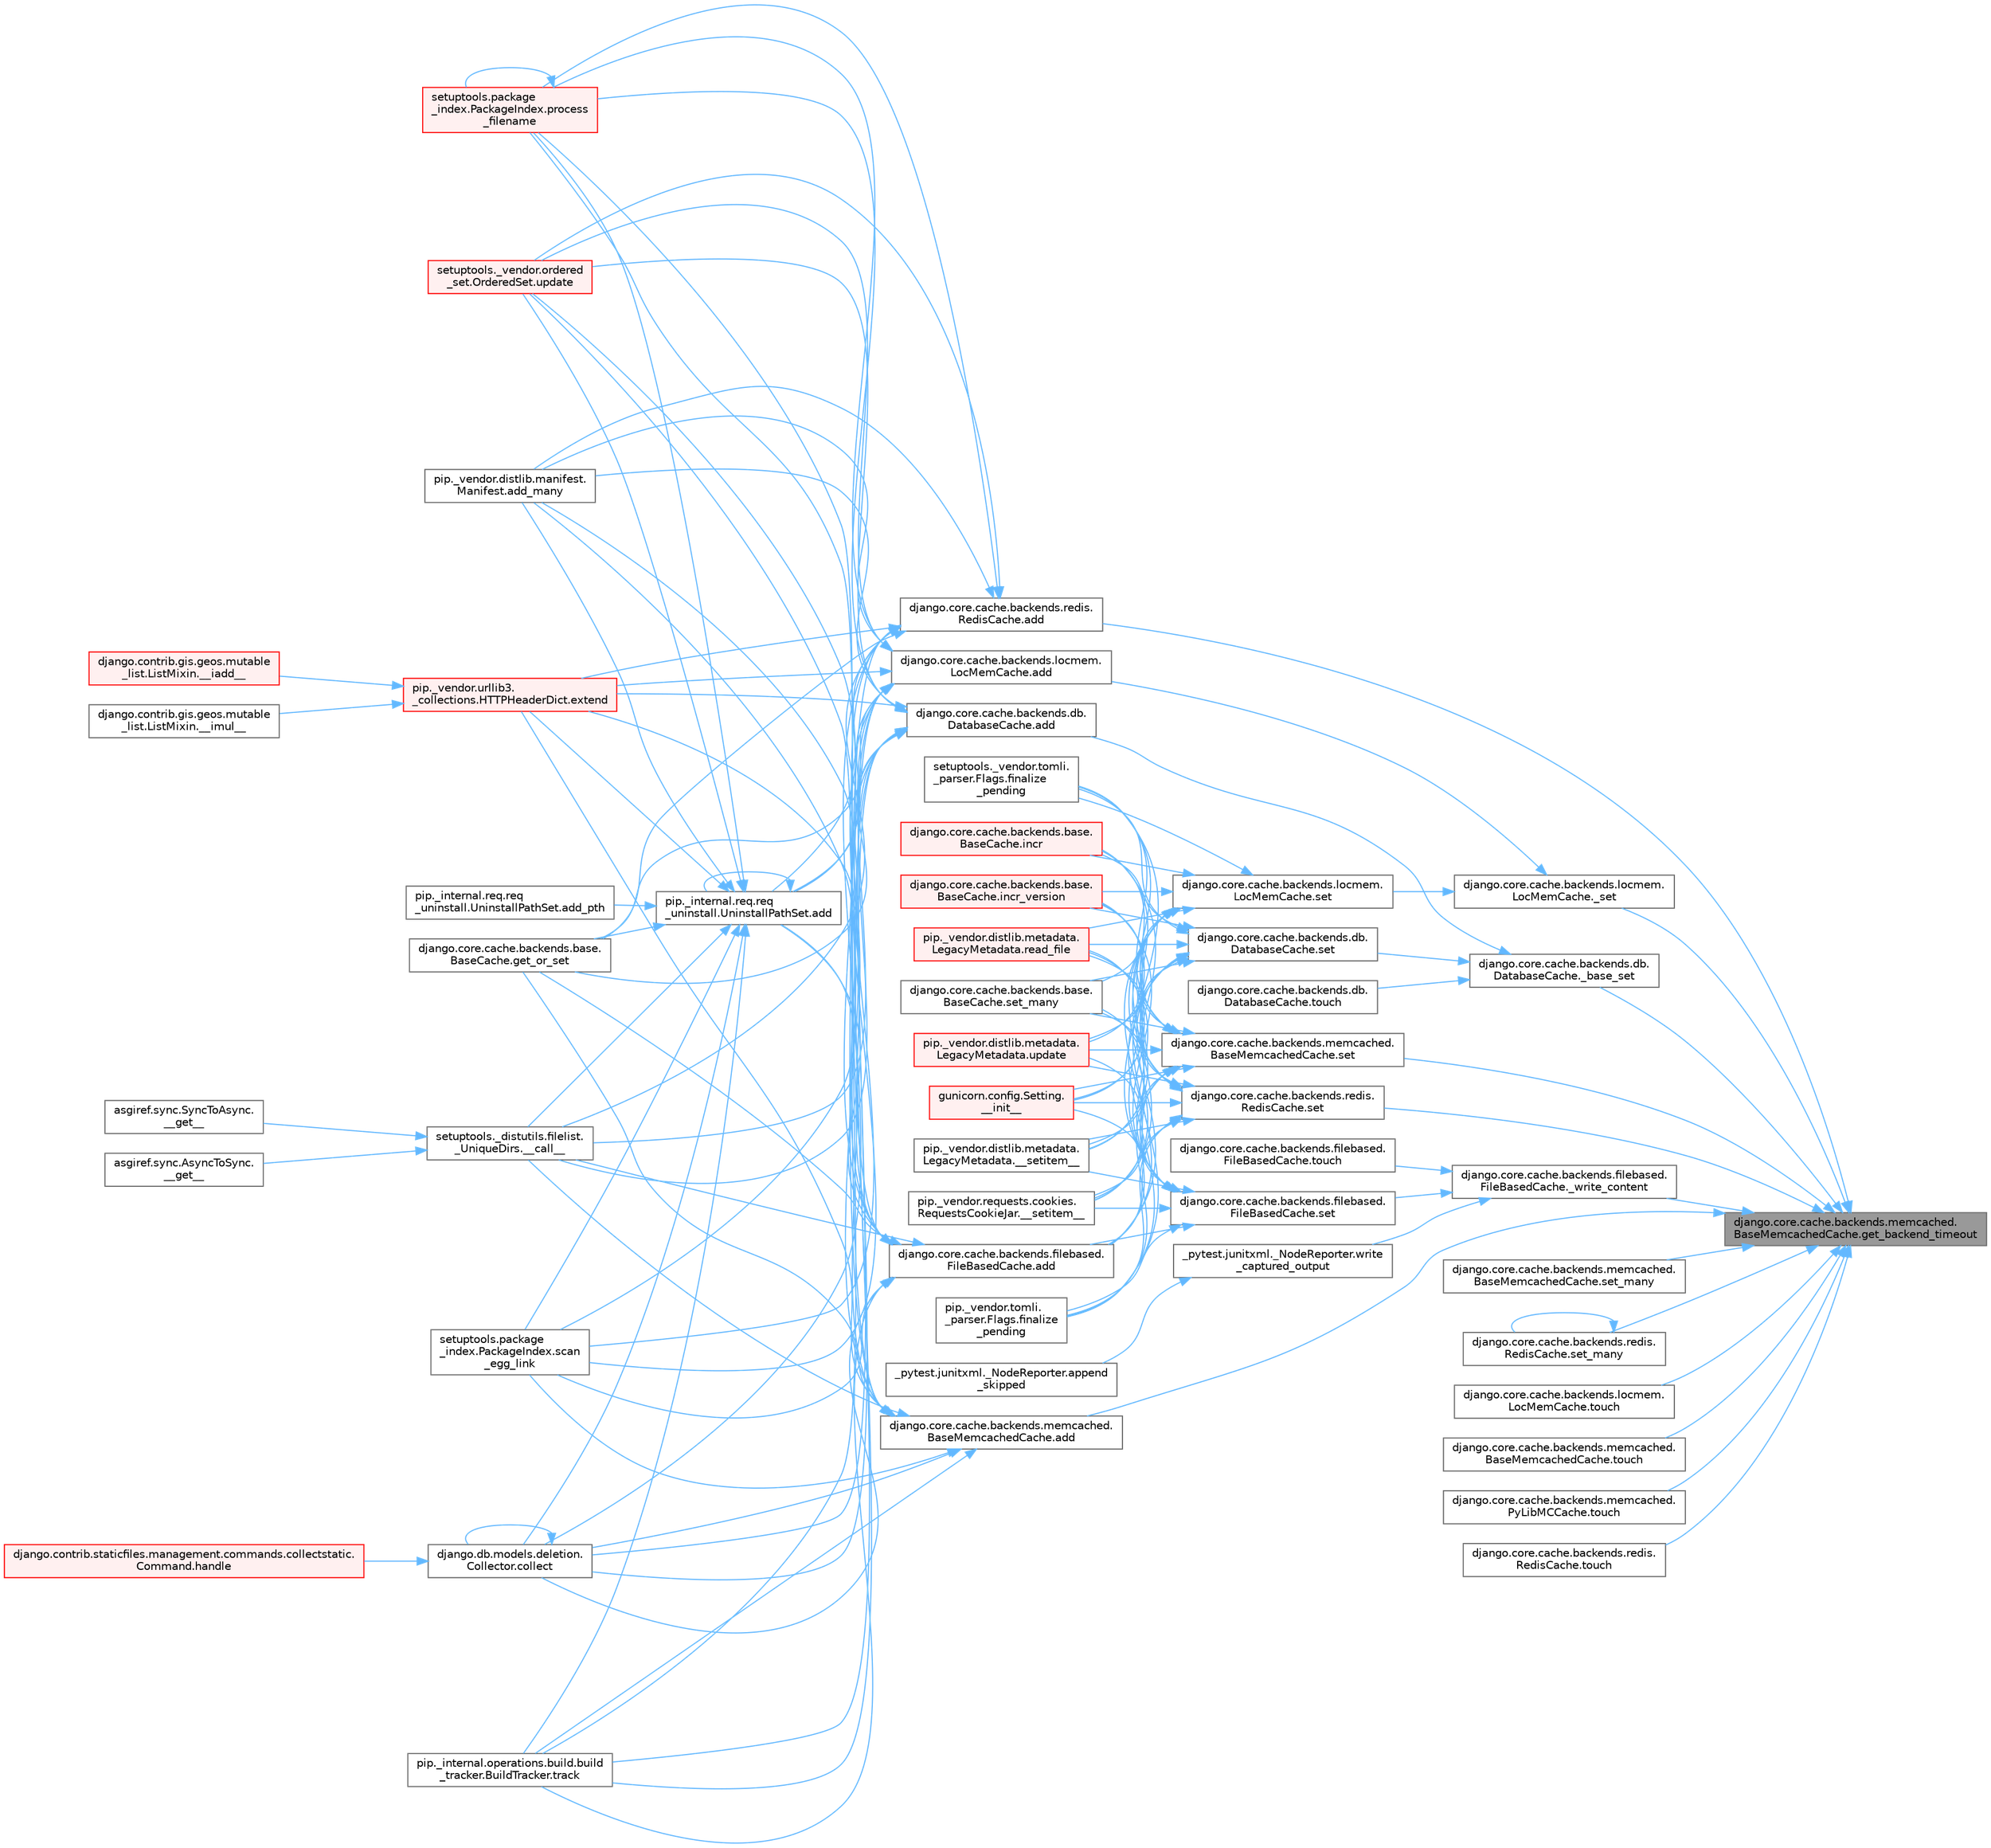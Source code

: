 digraph "django.core.cache.backends.memcached.BaseMemcachedCache.get_backend_timeout"
{
 // LATEX_PDF_SIZE
  bgcolor="transparent";
  edge [fontname=Helvetica,fontsize=10,labelfontname=Helvetica,labelfontsize=10];
  node [fontname=Helvetica,fontsize=10,shape=box,height=0.2,width=0.4];
  rankdir="RL";
  Node1 [id="Node000001",label="django.core.cache.backends.memcached.\lBaseMemcachedCache.get_backend_timeout",height=0.2,width=0.4,color="gray40", fillcolor="grey60", style="filled", fontcolor="black",tooltip=" "];
  Node1 -> Node2 [id="edge1_Node000001_Node000002",dir="back",color="steelblue1",style="solid",tooltip=" "];
  Node2 [id="Node000002",label="django.core.cache.backends.db.\lDatabaseCache._base_set",height=0.2,width=0.4,color="grey40", fillcolor="white", style="filled",URL="$classdjango_1_1core_1_1cache_1_1backends_1_1db_1_1_database_cache.html#a5a74e2110e88f8da063c0d32789104ab",tooltip=" "];
  Node2 -> Node3 [id="edge2_Node000002_Node000003",dir="back",color="steelblue1",style="solid",tooltip=" "];
  Node3 [id="Node000003",label="django.core.cache.backends.db.\lDatabaseCache.add",height=0.2,width=0.4,color="grey40", fillcolor="white", style="filled",URL="$classdjango_1_1core_1_1cache_1_1backends_1_1db_1_1_database_cache.html#a6196dda2bfd9eca834ecd81a7a217ec4",tooltip=" "];
  Node3 -> Node4 [id="edge3_Node000003_Node000004",dir="back",color="steelblue1",style="solid",tooltip=" "];
  Node4 [id="Node000004",label="setuptools._distutils.filelist.\l_UniqueDirs.__call__",height=0.2,width=0.4,color="grey40", fillcolor="white", style="filled",URL="$classsetuptools_1_1__distutils_1_1filelist_1_1___unique_dirs.html#ae93f93be227a359a5acb33f43588be38",tooltip=" "];
  Node4 -> Node5 [id="edge4_Node000004_Node000005",dir="back",color="steelblue1",style="solid",tooltip=" "];
  Node5 [id="Node000005",label="asgiref.sync.AsyncToSync.\l__get__",height=0.2,width=0.4,color="grey40", fillcolor="white", style="filled",URL="$classasgiref_1_1sync_1_1_async_to_sync.html#a23e9ef7a73da98dad9e3f4e65846969b",tooltip=" "];
  Node4 -> Node6 [id="edge5_Node000004_Node000006",dir="back",color="steelblue1",style="solid",tooltip=" "];
  Node6 [id="Node000006",label="asgiref.sync.SyncToAsync.\l__get__",height=0.2,width=0.4,color="grey40", fillcolor="white", style="filled",URL="$classasgiref_1_1sync_1_1_sync_to_async.html#aebdfbe3f01079a529fd2f39810597381",tooltip=" "];
  Node3 -> Node7 [id="edge6_Node000003_Node000007",dir="back",color="steelblue1",style="solid",tooltip=" "];
  Node7 [id="Node000007",label="pip._internal.req.req\l_uninstall.UninstallPathSet.add",height=0.2,width=0.4,color="grey40", fillcolor="white", style="filled",URL="$classpip_1_1__internal_1_1req_1_1req__uninstall_1_1_uninstall_path_set.html#ad34a919f45b9c89e6b0d59ec0d24ba4c",tooltip=" "];
  Node7 -> Node4 [id="edge7_Node000007_Node000004",dir="back",color="steelblue1",style="solid",tooltip=" "];
  Node7 -> Node7 [id="edge8_Node000007_Node000007",dir="back",color="steelblue1",style="solid",tooltip=" "];
  Node7 -> Node8 [id="edge9_Node000007_Node000008",dir="back",color="steelblue1",style="solid",tooltip=" "];
  Node8 [id="Node000008",label="pip._vendor.distlib.manifest.\lManifest.add_many",height=0.2,width=0.4,color="grey40", fillcolor="white", style="filled",URL="$classpip_1_1__vendor_1_1distlib_1_1manifest_1_1_manifest.html#aedd3a1430fdbbc656b0c203b798ad944",tooltip=" "];
  Node7 -> Node9 [id="edge10_Node000007_Node000009",dir="back",color="steelblue1",style="solid",tooltip=" "];
  Node9 [id="Node000009",label="pip._internal.req.req\l_uninstall.UninstallPathSet.add_pth",height=0.2,width=0.4,color="grey40", fillcolor="white", style="filled",URL="$classpip_1_1__internal_1_1req_1_1req__uninstall_1_1_uninstall_path_set.html#acb8c02978237383b83ebcb96f5892418",tooltip=" "];
  Node7 -> Node10 [id="edge11_Node000007_Node000010",dir="back",color="steelblue1",style="solid",tooltip=" "];
  Node10 [id="Node000010",label="django.db.models.deletion.\lCollector.collect",height=0.2,width=0.4,color="grey40", fillcolor="white", style="filled",URL="$classdjango_1_1db_1_1models_1_1deletion_1_1_collector.html#ae6d2a061dcb129755a51ced6ab45edad",tooltip=" "];
  Node10 -> Node10 [id="edge12_Node000010_Node000010",dir="back",color="steelblue1",style="solid",tooltip=" "];
  Node10 -> Node11 [id="edge13_Node000010_Node000011",dir="back",color="steelblue1",style="solid",tooltip=" "];
  Node11 [id="Node000011",label="django.contrib.staticfiles.management.commands.collectstatic.\lCommand.handle",height=0.2,width=0.4,color="red", fillcolor="#FFF0F0", style="filled",URL="$classdjango_1_1contrib_1_1staticfiles_1_1management_1_1commands_1_1collectstatic_1_1_command.html#a77042fe151f5e5c26990bdd187c9f21e",tooltip=" "];
  Node7 -> Node270 [id="edge14_Node000007_Node000270",dir="back",color="steelblue1",style="solid",tooltip=" "];
  Node270 [id="Node000270",label="pip._vendor.urllib3.\l_collections.HTTPHeaderDict.extend",height=0.2,width=0.4,color="red", fillcolor="#FFF0F0", style="filled",URL="$classpip_1_1__vendor_1_1urllib3_1_1__collections_1_1_h_t_t_p_header_dict.html#a2e1d7729c6ade1c90e37914063295d1f",tooltip=" "];
  Node270 -> Node271 [id="edge15_Node000270_Node000271",dir="back",color="steelblue1",style="solid",tooltip=" "];
  Node271 [id="Node000271",label="django.contrib.gis.geos.mutable\l_list.ListMixin.__iadd__",height=0.2,width=0.4,color="red", fillcolor="#FFF0F0", style="filled",URL="$classdjango_1_1contrib_1_1gis_1_1geos_1_1mutable__list_1_1_list_mixin.html#a892ce7a768206faf1d6150c2d2faf64f",tooltip=" "];
  Node270 -> Node273 [id="edge16_Node000270_Node000273",dir="back",color="steelblue1",style="solid",tooltip=" "];
  Node273 [id="Node000273",label="django.contrib.gis.geos.mutable\l_list.ListMixin.__imul__",height=0.2,width=0.4,color="grey40", fillcolor="white", style="filled",URL="$classdjango_1_1contrib_1_1gis_1_1geos_1_1mutable__list_1_1_list_mixin.html#aa1f26122b3cd1330a9489e8efd2b7ecf",tooltip=" "];
  Node7 -> Node750 [id="edge17_Node000007_Node000750",dir="back",color="steelblue1",style="solid",tooltip=" "];
  Node750 [id="Node000750",label="django.core.cache.backends.base.\lBaseCache.get_or_set",height=0.2,width=0.4,color="grey40", fillcolor="white", style="filled",URL="$classdjango_1_1core_1_1cache_1_1backends_1_1base_1_1_base_cache.html#ac478d532b4c2b74987f49ff8291e5343",tooltip=" "];
  Node7 -> Node751 [id="edge18_Node000007_Node000751",dir="back",color="steelblue1",style="solid",tooltip=" "];
  Node751 [id="Node000751",label="setuptools.package\l_index.PackageIndex.process\l_filename",height=0.2,width=0.4,color="red", fillcolor="#FFF0F0", style="filled",URL="$classsetuptools_1_1package__index_1_1_package_index.html#ab04da07ff3d457892f53ca1e671514cc",tooltip=" "];
  Node751 -> Node751 [id="edge19_Node000751_Node000751",dir="back",color="steelblue1",style="solid",tooltip=" "];
  Node7 -> Node760 [id="edge20_Node000007_Node000760",dir="back",color="steelblue1",style="solid",tooltip=" "];
  Node760 [id="Node000760",label="setuptools.package\l_index.PackageIndex.scan\l_egg_link",height=0.2,width=0.4,color="grey40", fillcolor="white", style="filled",URL="$classsetuptools_1_1package__index_1_1_package_index.html#a96dd6026fe8fc64412e12229e6188bc6",tooltip=" "];
  Node7 -> Node761 [id="edge21_Node000007_Node000761",dir="back",color="steelblue1",style="solid",tooltip=" "];
  Node761 [id="Node000761",label="pip._internal.operations.build.build\l_tracker.BuildTracker.track",height=0.2,width=0.4,color="grey40", fillcolor="white", style="filled",URL="$classpip_1_1__internal_1_1operations_1_1build_1_1build__tracker_1_1_build_tracker.html#a394d42a69664a5949488bfdfa79a8a1d",tooltip=" "];
  Node7 -> Node762 [id="edge22_Node000007_Node000762",dir="back",color="steelblue1",style="solid",tooltip=" "];
  Node762 [id="Node000762",label="setuptools._vendor.ordered\l_set.OrderedSet.update",height=0.2,width=0.4,color="red", fillcolor="#FFF0F0", style="filled",URL="$classsetuptools_1_1__vendor_1_1ordered__set_1_1_ordered_set.html#ad65452f0c741c86dce23bcba0a55c04e",tooltip=" "];
  Node3 -> Node8 [id="edge23_Node000003_Node000008",dir="back",color="steelblue1",style="solid",tooltip=" "];
  Node3 -> Node10 [id="edge24_Node000003_Node000010",dir="back",color="steelblue1",style="solid",tooltip=" "];
  Node3 -> Node270 [id="edge25_Node000003_Node000270",dir="back",color="steelblue1",style="solid",tooltip=" "];
  Node3 -> Node750 [id="edge26_Node000003_Node000750",dir="back",color="steelblue1",style="solid",tooltip=" "];
  Node3 -> Node751 [id="edge27_Node000003_Node000751",dir="back",color="steelblue1",style="solid",tooltip=" "];
  Node3 -> Node760 [id="edge28_Node000003_Node000760",dir="back",color="steelblue1",style="solid",tooltip=" "];
  Node3 -> Node761 [id="edge29_Node000003_Node000761",dir="back",color="steelblue1",style="solid",tooltip=" "];
  Node3 -> Node762 [id="edge30_Node000003_Node000762",dir="back",color="steelblue1",style="solid",tooltip=" "];
  Node2 -> Node2528 [id="edge31_Node000002_Node002528",dir="back",color="steelblue1",style="solid",tooltip=" "];
  Node2528 [id="Node002528",label="django.core.cache.backends.db.\lDatabaseCache.set",height=0.2,width=0.4,color="grey40", fillcolor="white", style="filled",URL="$classdjango_1_1core_1_1cache_1_1backends_1_1db_1_1_database_cache.html#af7feb1b77937214a7d9b5698e4e0bb29",tooltip=" "];
  Node2528 -> Node784 [id="edge32_Node002528_Node000784",dir="back",color="steelblue1",style="solid",tooltip=" "];
  Node784 [id="Node000784",label="gunicorn.config.Setting.\l__init__",height=0.2,width=0.4,color="red", fillcolor="#FFF0F0", style="filled",URL="$classgunicorn_1_1config_1_1_setting.html#aca1cb2d38bdd9b92194f85913daaaa53",tooltip=" "];
  Node2528 -> Node785 [id="edge33_Node002528_Node000785",dir="back",color="steelblue1",style="solid",tooltip=" "];
  Node785 [id="Node000785",label="pip._vendor.distlib.metadata.\lLegacyMetadata.__setitem__",height=0.2,width=0.4,color="grey40", fillcolor="white", style="filled",URL="$classpip_1_1__vendor_1_1distlib_1_1metadata_1_1_legacy_metadata.html#ab82e88a698ec57bd9f8ac873948a3802",tooltip=" "];
  Node2528 -> Node786 [id="edge34_Node002528_Node000786",dir="back",color="steelblue1",style="solid",tooltip=" "];
  Node786 [id="Node000786",label="pip._vendor.requests.cookies.\lRequestsCookieJar.__setitem__",height=0.2,width=0.4,color="grey40", fillcolor="white", style="filled",URL="$classpip_1_1__vendor_1_1requests_1_1cookies_1_1_requests_cookie_jar.html#a795f42fede709c520cc7c2452cdceeb9",tooltip=" "];
  Node2528 -> Node787 [id="edge35_Node002528_Node000787",dir="back",color="steelblue1",style="solid",tooltip=" "];
  Node787 [id="Node000787",label="django.core.cache.backends.filebased.\lFileBasedCache.add",height=0.2,width=0.4,color="grey40", fillcolor="white", style="filled",URL="$classdjango_1_1core_1_1cache_1_1backends_1_1filebased_1_1_file_based_cache.html#a2f380fb404bde29c82c6169465ee1391",tooltip=" "];
  Node787 -> Node4 [id="edge36_Node000787_Node000004",dir="back",color="steelblue1",style="solid",tooltip=" "];
  Node787 -> Node7 [id="edge37_Node000787_Node000007",dir="back",color="steelblue1",style="solid",tooltip=" "];
  Node787 -> Node8 [id="edge38_Node000787_Node000008",dir="back",color="steelblue1",style="solid",tooltip=" "];
  Node787 -> Node10 [id="edge39_Node000787_Node000010",dir="back",color="steelblue1",style="solid",tooltip=" "];
  Node787 -> Node270 [id="edge40_Node000787_Node000270",dir="back",color="steelblue1",style="solid",tooltip=" "];
  Node787 -> Node750 [id="edge41_Node000787_Node000750",dir="back",color="steelblue1",style="solid",tooltip=" "];
  Node787 -> Node751 [id="edge42_Node000787_Node000751",dir="back",color="steelblue1",style="solid",tooltip=" "];
  Node787 -> Node760 [id="edge43_Node000787_Node000760",dir="back",color="steelblue1",style="solid",tooltip=" "];
  Node787 -> Node761 [id="edge44_Node000787_Node000761",dir="back",color="steelblue1",style="solid",tooltip=" "];
  Node787 -> Node762 [id="edge45_Node000787_Node000762",dir="back",color="steelblue1",style="solid",tooltip=" "];
  Node2528 -> Node788 [id="edge46_Node002528_Node000788",dir="back",color="steelblue1",style="solid",tooltip=" "];
  Node788 [id="Node000788",label="pip._vendor.tomli.\l_parser.Flags.finalize\l_pending",height=0.2,width=0.4,color="grey40", fillcolor="white", style="filled",URL="$classpip_1_1__vendor_1_1tomli_1_1__parser_1_1_flags.html#a1930c0bd50ceafa1db786d83b8cccd4a",tooltip=" "];
  Node2528 -> Node789 [id="edge47_Node002528_Node000789",dir="back",color="steelblue1",style="solid",tooltip=" "];
  Node789 [id="Node000789",label="setuptools._vendor.tomli.\l_parser.Flags.finalize\l_pending",height=0.2,width=0.4,color="grey40", fillcolor="white", style="filled",URL="$classsetuptools_1_1__vendor_1_1tomli_1_1__parser_1_1_flags.html#a5d7c62898586672de935990ed6f4a7e1",tooltip=" "];
  Node2528 -> Node790 [id="edge48_Node002528_Node000790",dir="back",color="steelblue1",style="solid",tooltip=" "];
  Node790 [id="Node000790",label="django.core.cache.backends.base.\lBaseCache.incr",height=0.2,width=0.4,color="red", fillcolor="#FFF0F0", style="filled",URL="$classdjango_1_1core_1_1cache_1_1backends_1_1base_1_1_base_cache.html#ab502f06a18e16d3d1495fdf1dca28831",tooltip=" "];
  Node2528 -> Node314 [id="edge49_Node002528_Node000314",dir="back",color="steelblue1",style="solid",tooltip=" "];
  Node314 [id="Node000314",label="django.core.cache.backends.base.\lBaseCache.incr_version",height=0.2,width=0.4,color="red", fillcolor="#FFF0F0", style="filled",URL="$classdjango_1_1core_1_1cache_1_1backends_1_1base_1_1_base_cache.html#a3ac7d74ffcfca67e2afee86ecf858b34",tooltip=" "];
  Node2528 -> Node793 [id="edge50_Node002528_Node000793",dir="back",color="steelblue1",style="solid",tooltip=" "];
  Node793 [id="Node000793",label="pip._vendor.distlib.metadata.\lLegacyMetadata.read_file",height=0.2,width=0.4,color="red", fillcolor="#FFF0F0", style="filled",URL="$classpip_1_1__vendor_1_1distlib_1_1metadata_1_1_legacy_metadata.html#ab45a644b4204b8e049a9584d0be7193e",tooltip=" "];
  Node2528 -> Node1150 [id="edge51_Node002528_Node001150",dir="back",color="steelblue1",style="solid",tooltip=" "];
  Node1150 [id="Node001150",label="django.core.cache.backends.base.\lBaseCache.set_many",height=0.2,width=0.4,color="grey40", fillcolor="white", style="filled",URL="$classdjango_1_1core_1_1cache_1_1backends_1_1base_1_1_base_cache.html#a148a79bde32c256a462b4a55b1d8b659",tooltip=" "];
  Node2528 -> Node1151 [id="edge52_Node002528_Node001151",dir="back",color="steelblue1",style="solid",tooltip=" "];
  Node1151 [id="Node001151",label="pip._vendor.distlib.metadata.\lLegacyMetadata.update",height=0.2,width=0.4,color="red", fillcolor="#FFF0F0", style="filled",URL="$classpip_1_1__vendor_1_1distlib_1_1metadata_1_1_legacy_metadata.html#aefa482c1aa5db626eda875a4a1941995",tooltip=" "];
  Node2 -> Node2535 [id="edge53_Node000002_Node002535",dir="back",color="steelblue1",style="solid",tooltip=" "];
  Node2535 [id="Node002535",label="django.core.cache.backends.db.\lDatabaseCache.touch",height=0.2,width=0.4,color="grey40", fillcolor="white", style="filled",URL="$classdjango_1_1core_1_1cache_1_1backends_1_1db_1_1_database_cache.html#a6fad7ac5344791e29bf238e03a2a5d75",tooltip=" "];
  Node1 -> Node3180 [id="edge54_Node000001_Node003180",dir="back",color="steelblue1",style="solid",tooltip=" "];
  Node3180 [id="Node003180",label="django.core.cache.backends.locmem.\lLocMemCache._set",height=0.2,width=0.4,color="grey40", fillcolor="white", style="filled",URL="$classdjango_1_1core_1_1cache_1_1backends_1_1locmem_1_1_loc_mem_cache.html#ab9cee357e6913c83895c5a3ac3690f44",tooltip=" "];
  Node3180 -> Node2504 [id="edge55_Node003180_Node002504",dir="back",color="steelblue1",style="solid",tooltip=" "];
  Node2504 [id="Node002504",label="django.core.cache.backends.locmem.\lLocMemCache.add",height=0.2,width=0.4,color="grey40", fillcolor="white", style="filled",URL="$classdjango_1_1core_1_1cache_1_1backends_1_1locmem_1_1_loc_mem_cache.html#a6c454b0a21a7ef56bac23c2c47a767a9",tooltip=" "];
  Node2504 -> Node4 [id="edge56_Node002504_Node000004",dir="back",color="steelblue1",style="solid",tooltip=" "];
  Node2504 -> Node7 [id="edge57_Node002504_Node000007",dir="back",color="steelblue1",style="solid",tooltip=" "];
  Node2504 -> Node8 [id="edge58_Node002504_Node000008",dir="back",color="steelblue1",style="solid",tooltip=" "];
  Node2504 -> Node10 [id="edge59_Node002504_Node000010",dir="back",color="steelblue1",style="solid",tooltip=" "];
  Node2504 -> Node270 [id="edge60_Node002504_Node000270",dir="back",color="steelblue1",style="solid",tooltip=" "];
  Node2504 -> Node750 [id="edge61_Node002504_Node000750",dir="back",color="steelblue1",style="solid",tooltip=" "];
  Node2504 -> Node751 [id="edge62_Node002504_Node000751",dir="back",color="steelblue1",style="solid",tooltip=" "];
  Node2504 -> Node760 [id="edge63_Node002504_Node000760",dir="back",color="steelblue1",style="solid",tooltip=" "];
  Node2504 -> Node761 [id="edge64_Node002504_Node000761",dir="back",color="steelblue1",style="solid",tooltip=" "];
  Node2504 -> Node762 [id="edge65_Node002504_Node000762",dir="back",color="steelblue1",style="solid",tooltip=" "];
  Node3180 -> Node2530 [id="edge66_Node003180_Node002530",dir="back",color="steelblue1",style="solid",tooltip=" "];
  Node2530 [id="Node002530",label="django.core.cache.backends.locmem.\lLocMemCache.set",height=0.2,width=0.4,color="grey40", fillcolor="white", style="filled",URL="$classdjango_1_1core_1_1cache_1_1backends_1_1locmem_1_1_loc_mem_cache.html#a257e45a1dc910ee163a95cabdb410e9e",tooltip=" "];
  Node2530 -> Node784 [id="edge67_Node002530_Node000784",dir="back",color="steelblue1",style="solid",tooltip=" "];
  Node2530 -> Node785 [id="edge68_Node002530_Node000785",dir="back",color="steelblue1",style="solid",tooltip=" "];
  Node2530 -> Node786 [id="edge69_Node002530_Node000786",dir="back",color="steelblue1",style="solid",tooltip=" "];
  Node2530 -> Node787 [id="edge70_Node002530_Node000787",dir="back",color="steelblue1",style="solid",tooltip=" "];
  Node2530 -> Node788 [id="edge71_Node002530_Node000788",dir="back",color="steelblue1",style="solid",tooltip=" "];
  Node2530 -> Node789 [id="edge72_Node002530_Node000789",dir="back",color="steelblue1",style="solid",tooltip=" "];
  Node2530 -> Node790 [id="edge73_Node002530_Node000790",dir="back",color="steelblue1",style="solid",tooltip=" "];
  Node2530 -> Node314 [id="edge74_Node002530_Node000314",dir="back",color="steelblue1",style="solid",tooltip=" "];
  Node2530 -> Node793 [id="edge75_Node002530_Node000793",dir="back",color="steelblue1",style="solid",tooltip=" "];
  Node2530 -> Node1150 [id="edge76_Node002530_Node001150",dir="back",color="steelblue1",style="solid",tooltip=" "];
  Node2530 -> Node1151 [id="edge77_Node002530_Node001151",dir="back",color="steelblue1",style="solid",tooltip=" "];
  Node1 -> Node3181 [id="edge78_Node000001_Node003181",dir="back",color="steelblue1",style="solid",tooltip=" "];
  Node3181 [id="Node003181",label="django.core.cache.backends.filebased.\lFileBasedCache._write_content",height=0.2,width=0.4,color="grey40", fillcolor="white", style="filled",URL="$classdjango_1_1core_1_1cache_1_1backends_1_1filebased_1_1_file_based_cache.html#a86b29921d0ce2457dc0a7a6beaa6fddd",tooltip=" "];
  Node3181 -> Node783 [id="edge79_Node003181_Node000783",dir="back",color="steelblue1",style="solid",tooltip=" "];
  Node783 [id="Node000783",label="django.core.cache.backends.filebased.\lFileBasedCache.set",height=0.2,width=0.4,color="grey40", fillcolor="white", style="filled",URL="$classdjango_1_1core_1_1cache_1_1backends_1_1filebased_1_1_file_based_cache.html#a7c5292a9ab120424eeaf5fe254366ca6",tooltip=" "];
  Node783 -> Node784 [id="edge80_Node000783_Node000784",dir="back",color="steelblue1",style="solid",tooltip=" "];
  Node783 -> Node785 [id="edge81_Node000783_Node000785",dir="back",color="steelblue1",style="solid",tooltip=" "];
  Node783 -> Node786 [id="edge82_Node000783_Node000786",dir="back",color="steelblue1",style="solid",tooltip=" "];
  Node783 -> Node787 [id="edge83_Node000783_Node000787",dir="back",color="steelblue1",style="solid",tooltip=" "];
  Node783 -> Node788 [id="edge84_Node000783_Node000788",dir="back",color="steelblue1",style="solid",tooltip=" "];
  Node783 -> Node789 [id="edge85_Node000783_Node000789",dir="back",color="steelblue1",style="solid",tooltip=" "];
  Node783 -> Node790 [id="edge86_Node000783_Node000790",dir="back",color="steelblue1",style="solid",tooltip=" "];
  Node783 -> Node314 [id="edge87_Node000783_Node000314",dir="back",color="steelblue1",style="solid",tooltip=" "];
  Node783 -> Node793 [id="edge88_Node000783_Node000793",dir="back",color="steelblue1",style="solid",tooltip=" "];
  Node783 -> Node1150 [id="edge89_Node000783_Node001150",dir="back",color="steelblue1",style="solid",tooltip=" "];
  Node783 -> Node1151 [id="edge90_Node000783_Node001151",dir="back",color="steelblue1",style="solid",tooltip=" "];
  Node3181 -> Node2502 [id="edge91_Node003181_Node002502",dir="back",color="steelblue1",style="solid",tooltip=" "];
  Node2502 [id="Node002502",label="django.core.cache.backends.filebased.\lFileBasedCache.touch",height=0.2,width=0.4,color="grey40", fillcolor="white", style="filled",URL="$classdjango_1_1core_1_1cache_1_1backends_1_1filebased_1_1_file_based_cache.html#ac2a0031a190feb092445232e16c1a18c",tooltip=" "];
  Node3181 -> Node2891 [id="edge92_Node003181_Node002891",dir="back",color="steelblue1",style="solid",tooltip=" "];
  Node2891 [id="Node002891",label="_pytest.junitxml._NodeReporter.write\l_captured_output",height=0.2,width=0.4,color="grey40", fillcolor="white", style="filled",URL="$class__pytest_1_1junitxml_1_1___node_reporter.html#a554ff0133e02ee18c1a5bfc52b24ea81",tooltip=" "];
  Node2891 -> Node883 [id="edge93_Node002891_Node000883",dir="back",color="steelblue1",style="solid",tooltip=" "];
  Node883 [id="Node000883",label="_pytest.junitxml._NodeReporter.append\l_skipped",height=0.2,width=0.4,color="grey40", fillcolor="white", style="filled",URL="$class__pytest_1_1junitxml_1_1___node_reporter.html#ab97f89cb32bf7b82613026daaba742f4",tooltip=" "];
  Node1 -> Node2505 [id="edge94_Node000001_Node002505",dir="back",color="steelblue1",style="solid",tooltip=" "];
  Node2505 [id="Node002505",label="django.core.cache.backends.memcached.\lBaseMemcachedCache.add",height=0.2,width=0.4,color="grey40", fillcolor="white", style="filled",URL="$classdjango_1_1core_1_1cache_1_1backends_1_1memcached_1_1_base_memcached_cache.html#a1d7675623ea665a0ee0748173eeb0a38",tooltip=" "];
  Node2505 -> Node4 [id="edge95_Node002505_Node000004",dir="back",color="steelblue1",style="solid",tooltip=" "];
  Node2505 -> Node7 [id="edge96_Node002505_Node000007",dir="back",color="steelblue1",style="solid",tooltip=" "];
  Node2505 -> Node8 [id="edge97_Node002505_Node000008",dir="back",color="steelblue1",style="solid",tooltip=" "];
  Node2505 -> Node10 [id="edge98_Node002505_Node000010",dir="back",color="steelblue1",style="solid",tooltip=" "];
  Node2505 -> Node270 [id="edge99_Node002505_Node000270",dir="back",color="steelblue1",style="solid",tooltip=" "];
  Node2505 -> Node750 [id="edge100_Node002505_Node000750",dir="back",color="steelblue1",style="solid",tooltip=" "];
  Node2505 -> Node751 [id="edge101_Node002505_Node000751",dir="back",color="steelblue1",style="solid",tooltip=" "];
  Node2505 -> Node760 [id="edge102_Node002505_Node000760",dir="back",color="steelblue1",style="solid",tooltip=" "];
  Node2505 -> Node761 [id="edge103_Node002505_Node000761",dir="back",color="steelblue1",style="solid",tooltip=" "];
  Node2505 -> Node762 [id="edge104_Node002505_Node000762",dir="back",color="steelblue1",style="solid",tooltip=" "];
  Node1 -> Node2506 [id="edge105_Node000001_Node002506",dir="back",color="steelblue1",style="solid",tooltip=" "];
  Node2506 [id="Node002506",label="django.core.cache.backends.redis.\lRedisCache.add",height=0.2,width=0.4,color="grey40", fillcolor="white", style="filled",URL="$classdjango_1_1core_1_1cache_1_1backends_1_1redis_1_1_redis_cache.html#a5d4d6507b2a2647f876da5c964cb73c2",tooltip=" "];
  Node2506 -> Node4 [id="edge106_Node002506_Node000004",dir="back",color="steelblue1",style="solid",tooltip=" "];
  Node2506 -> Node7 [id="edge107_Node002506_Node000007",dir="back",color="steelblue1",style="solid",tooltip=" "];
  Node2506 -> Node8 [id="edge108_Node002506_Node000008",dir="back",color="steelblue1",style="solid",tooltip=" "];
  Node2506 -> Node10 [id="edge109_Node002506_Node000010",dir="back",color="steelblue1",style="solid",tooltip=" "];
  Node2506 -> Node270 [id="edge110_Node002506_Node000270",dir="back",color="steelblue1",style="solid",tooltip=" "];
  Node2506 -> Node750 [id="edge111_Node002506_Node000750",dir="back",color="steelblue1",style="solid",tooltip=" "];
  Node2506 -> Node751 [id="edge112_Node002506_Node000751",dir="back",color="steelblue1",style="solid",tooltip=" "];
  Node2506 -> Node760 [id="edge113_Node002506_Node000760",dir="back",color="steelblue1",style="solid",tooltip=" "];
  Node2506 -> Node761 [id="edge114_Node002506_Node000761",dir="back",color="steelblue1",style="solid",tooltip=" "];
  Node2506 -> Node762 [id="edge115_Node002506_Node000762",dir="back",color="steelblue1",style="solid",tooltip=" "];
  Node1 -> Node2531 [id="edge116_Node000001_Node002531",dir="back",color="steelblue1",style="solid",tooltip=" "];
  Node2531 [id="Node002531",label="django.core.cache.backends.memcached.\lBaseMemcachedCache.set",height=0.2,width=0.4,color="grey40", fillcolor="white", style="filled",URL="$classdjango_1_1core_1_1cache_1_1backends_1_1memcached_1_1_base_memcached_cache.html#a68a6d2285de9be70c8ab56944733c2c1",tooltip=" "];
  Node2531 -> Node784 [id="edge117_Node002531_Node000784",dir="back",color="steelblue1",style="solid",tooltip=" "];
  Node2531 -> Node785 [id="edge118_Node002531_Node000785",dir="back",color="steelblue1",style="solid",tooltip=" "];
  Node2531 -> Node786 [id="edge119_Node002531_Node000786",dir="back",color="steelblue1",style="solid",tooltip=" "];
  Node2531 -> Node787 [id="edge120_Node002531_Node000787",dir="back",color="steelblue1",style="solid",tooltip=" "];
  Node2531 -> Node788 [id="edge121_Node002531_Node000788",dir="back",color="steelblue1",style="solid",tooltip=" "];
  Node2531 -> Node789 [id="edge122_Node002531_Node000789",dir="back",color="steelblue1",style="solid",tooltip=" "];
  Node2531 -> Node790 [id="edge123_Node002531_Node000790",dir="back",color="steelblue1",style="solid",tooltip=" "];
  Node2531 -> Node314 [id="edge124_Node002531_Node000314",dir="back",color="steelblue1",style="solid",tooltip=" "];
  Node2531 -> Node793 [id="edge125_Node002531_Node000793",dir="back",color="steelblue1",style="solid",tooltip=" "];
  Node2531 -> Node1150 [id="edge126_Node002531_Node001150",dir="back",color="steelblue1",style="solid",tooltip=" "];
  Node2531 -> Node1151 [id="edge127_Node002531_Node001151",dir="back",color="steelblue1",style="solid",tooltip=" "];
  Node1 -> Node2532 [id="edge128_Node000001_Node002532",dir="back",color="steelblue1",style="solid",tooltip=" "];
  Node2532 [id="Node002532",label="django.core.cache.backends.redis.\lRedisCache.set",height=0.2,width=0.4,color="grey40", fillcolor="white", style="filled",URL="$classdjango_1_1core_1_1cache_1_1backends_1_1redis_1_1_redis_cache.html#a76b6bcb5134592037c3749b97553f175",tooltip=" "];
  Node2532 -> Node784 [id="edge129_Node002532_Node000784",dir="back",color="steelblue1",style="solid",tooltip=" "];
  Node2532 -> Node785 [id="edge130_Node002532_Node000785",dir="back",color="steelblue1",style="solid",tooltip=" "];
  Node2532 -> Node786 [id="edge131_Node002532_Node000786",dir="back",color="steelblue1",style="solid",tooltip=" "];
  Node2532 -> Node787 [id="edge132_Node002532_Node000787",dir="back",color="steelblue1",style="solid",tooltip=" "];
  Node2532 -> Node788 [id="edge133_Node002532_Node000788",dir="back",color="steelblue1",style="solid",tooltip=" "];
  Node2532 -> Node789 [id="edge134_Node002532_Node000789",dir="back",color="steelblue1",style="solid",tooltip=" "];
  Node2532 -> Node790 [id="edge135_Node002532_Node000790",dir="back",color="steelblue1",style="solid",tooltip=" "];
  Node2532 -> Node314 [id="edge136_Node002532_Node000314",dir="back",color="steelblue1",style="solid",tooltip=" "];
  Node2532 -> Node793 [id="edge137_Node002532_Node000793",dir="back",color="steelblue1",style="solid",tooltip=" "];
  Node2532 -> Node1150 [id="edge138_Node002532_Node001150",dir="back",color="steelblue1",style="solid",tooltip=" "];
  Node2532 -> Node1151 [id="edge139_Node002532_Node001151",dir="back",color="steelblue1",style="solid",tooltip=" "];
  Node1 -> Node2533 [id="edge140_Node000001_Node002533",dir="back",color="steelblue1",style="solid",tooltip=" "];
  Node2533 [id="Node002533",label="django.core.cache.backends.memcached.\lBaseMemcachedCache.set_many",height=0.2,width=0.4,color="grey40", fillcolor="white", style="filled",URL="$classdjango_1_1core_1_1cache_1_1backends_1_1memcached_1_1_base_memcached_cache.html#a599196c36fde1e368eb1ecaab39fd209",tooltip=" "];
  Node1 -> Node2534 [id="edge141_Node000001_Node002534",dir="back",color="steelblue1",style="solid",tooltip=" "];
  Node2534 [id="Node002534",label="django.core.cache.backends.redis.\lRedisCache.set_many",height=0.2,width=0.4,color="grey40", fillcolor="white", style="filled",URL="$classdjango_1_1core_1_1cache_1_1backends_1_1redis_1_1_redis_cache.html#a9098c6fac845e942585d4dcb864bb049",tooltip=" "];
  Node2534 -> Node2534 [id="edge142_Node002534_Node002534",dir="back",color="steelblue1",style="solid",tooltip=" "];
  Node1 -> Node2537 [id="edge143_Node000001_Node002537",dir="back",color="steelblue1",style="solid",tooltip=" "];
  Node2537 [id="Node002537",label="django.core.cache.backends.locmem.\lLocMemCache.touch",height=0.2,width=0.4,color="grey40", fillcolor="white", style="filled",URL="$classdjango_1_1core_1_1cache_1_1backends_1_1locmem_1_1_loc_mem_cache.html#a20b36ddc0873e4b5f0a5b2f1c93f396c",tooltip=" "];
  Node1 -> Node2538 [id="edge144_Node000001_Node002538",dir="back",color="steelblue1",style="solid",tooltip=" "];
  Node2538 [id="Node002538",label="django.core.cache.backends.memcached.\lBaseMemcachedCache.touch",height=0.2,width=0.4,color="grey40", fillcolor="white", style="filled",URL="$classdjango_1_1core_1_1cache_1_1backends_1_1memcached_1_1_base_memcached_cache.html#ab996b346728a0749cfe6a6e28af9e498",tooltip=" "];
  Node1 -> Node2539 [id="edge145_Node000001_Node002539",dir="back",color="steelblue1",style="solid",tooltip=" "];
  Node2539 [id="Node002539",label="django.core.cache.backends.memcached.\lPyLibMCCache.touch",height=0.2,width=0.4,color="grey40", fillcolor="white", style="filled",URL="$classdjango_1_1core_1_1cache_1_1backends_1_1memcached_1_1_py_lib_m_c_cache.html#a8efe326e29ffdb8e1d0909426b18ddf8",tooltip=" "];
  Node1 -> Node2540 [id="edge146_Node000001_Node002540",dir="back",color="steelblue1",style="solid",tooltip=" "];
  Node2540 [id="Node002540",label="django.core.cache.backends.redis.\lRedisCache.touch",height=0.2,width=0.4,color="grey40", fillcolor="white", style="filled",URL="$classdjango_1_1core_1_1cache_1_1backends_1_1redis_1_1_redis_cache.html#a10ea0871a648b19eabe1a647b40cd92d",tooltip=" "];
}
